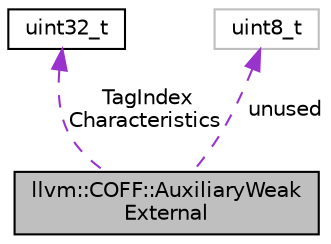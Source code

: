 digraph "llvm::COFF::AuxiliaryWeakExternal"
{
 // LATEX_PDF_SIZE
  bgcolor="transparent";
  edge [fontname="Helvetica",fontsize="10",labelfontname="Helvetica",labelfontsize="10"];
  node [fontname="Helvetica",fontsize="10",shape=record];
  Node1 [label="llvm::COFF::AuxiliaryWeak\lExternal",height=0.2,width=0.4,color="black", fillcolor="grey75", style="filled", fontcolor="black",tooltip=" "];
  Node2 -> Node1 [dir="back",color="darkorchid3",fontsize="10",style="dashed",label=" TagIndex\nCharacteristics" ,fontname="Helvetica"];
  Node2 [label="uint32_t",height=0.2,width=0.4,color="black",URL="$classuint32__t.html",tooltip=" "];
  Node3 -> Node1 [dir="back",color="darkorchid3",fontsize="10",style="dashed",label=" unused" ,fontname="Helvetica"];
  Node3 [label="uint8_t",height=0.2,width=0.4,color="grey75",tooltip=" "];
}
